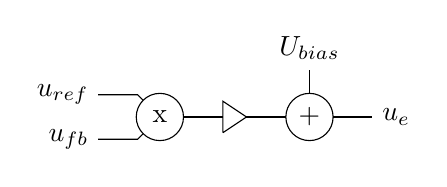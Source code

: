 

\begin{tikzpicture}
    \draw (0,0) circle (0.3) node{x};
    \draw (135:0.3) --++(135:0.1) --++(-0.5,0) node[anchor=east]{$u_{ref}$};
    \draw (225:0.3) --++(225:0.1) --++(-0.5,0) node[anchor=east]{$u_{fb}$};

    \draw (0.3,0) --(0.8,0);

    \draw (0.8,-0.2) -- (0.8,0.2) -- (1.1,0) -- (0.8,-0.2);
    \draw (1.1,0) -- (1.6,0);
    \draw (1.9,0) circle(0.3) node{+};
    \draw (1.9,0.3) -- (1.9,0.6) node[anchor=south]{$U_{bias}$};
    \draw (2.2,0) -- (2.7,0) node[anchor=west]{$u_e$};
\end{tikzpicture}
